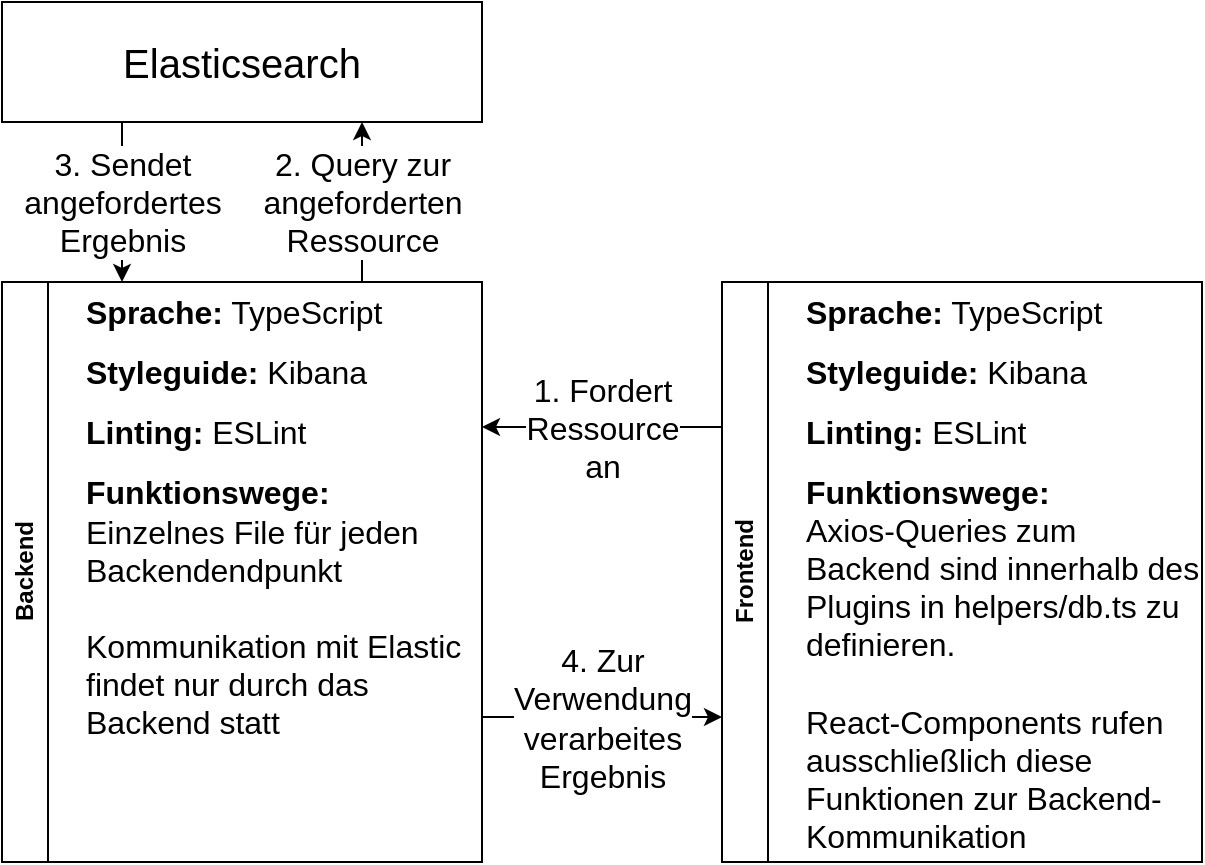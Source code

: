 <mxfile version="21.6.5" type="github">
  <diagram name="Page-1" id="8TpMrxmVrKdtjtD65pUd">
    <mxGraphModel dx="694" dy="398" grid="1" gridSize="10" guides="1" tooltips="1" connect="1" arrows="1" fold="1" page="1" pageScale="1" pageWidth="850" pageHeight="1100" math="0" shadow="0">
      <root>
        <mxCell id="0" />
        <mxCell id="1" parent="0" />
        <mxCell id="V-0hZd99eE9aK3IdpRoF-2" value="&lt;font style=&quot;font-size: 16px;&quot;&gt;4. Zur&lt;br&gt;Verwendung&lt;br&gt;verarbeites&lt;br&gt;Ergebnis&lt;/font&gt;" style="edgeStyle=orthogonalEdgeStyle;rounded=0;orthogonalLoop=1;jettySize=auto;html=1;exitX=1;exitY=0.75;exitDx=0;exitDy=0;entryX=0;entryY=0.75;entryDx=0;entryDy=0;" edge="1" parent="1" source="6OpxpzhAMulBsvDvHJnK-1" target="6OpxpzhAMulBsvDvHJnK-3">
          <mxGeometry relative="1" as="geometry" />
        </mxCell>
        <mxCell id="6OpxpzhAMulBsvDvHJnK-1" value="&lt;div&gt;Backend&lt;/div&gt;" style="swimlane;horizontal=0;whiteSpace=wrap;html=1;" parent="1" vertex="1">
          <mxGeometry x="200" y="160" width="240" height="290" as="geometry">
            <mxRectangle x="240" y="160" width="40" height="80" as="alternateBounds" />
          </mxGeometry>
        </mxCell>
        <mxCell id="6OpxpzhAMulBsvDvHJnK-11" value="&lt;font style=&quot;font-size: 16px;&quot;&gt;&lt;b&gt;Styleguide:&lt;/b&gt; Kibana&lt;/font&gt;" style="text;html=1;strokeColor=none;fillColor=none;align=left;verticalAlign=middle;whiteSpace=wrap;rounded=0;" parent="6OpxpzhAMulBsvDvHJnK-1" vertex="1">
          <mxGeometry x="40" y="30" width="160" height="30" as="geometry" />
        </mxCell>
        <mxCell id="6OpxpzhAMulBsvDvHJnK-12" value="&lt;font style=&quot;font-size: 16px;&quot;&gt;&lt;b&gt;Linting:&lt;/b&gt; ESLint&lt;/font&gt;" style="text;html=1;strokeColor=none;fillColor=none;align=left;verticalAlign=middle;whiteSpace=wrap;rounded=0;" parent="6OpxpzhAMulBsvDvHJnK-1" vertex="1">
          <mxGeometry x="40" y="60" width="160" height="30" as="geometry" />
        </mxCell>
        <mxCell id="6OpxpzhAMulBsvDvHJnK-10" value="&lt;div style=&quot;font-size: 16px;&quot; align=&quot;left&quot;&gt;&lt;b&gt;Sprache:&lt;/b&gt; TypeScript&lt;/div&gt;" style="text;html=1;strokeColor=none;fillColor=none;align=left;verticalAlign=middle;whiteSpace=wrap;rounded=0;" parent="6OpxpzhAMulBsvDvHJnK-1" vertex="1">
          <mxGeometry x="40" width="160" height="30" as="geometry" />
        </mxCell>
        <mxCell id="6OpxpzhAMulBsvDvHJnK-15" value="&lt;font style=&quot;font-size: 16px;&quot;&gt;&lt;b&gt;Funktionswege:&lt;/b&gt;&lt;br&gt;Einzelnes File für jeden Backendendpunkt&lt;br&gt;&lt;/font&gt;&lt;div style=&quot;font-size: 16px;&quot;&gt;&lt;font style=&quot;font-size: 16px;&quot;&gt;&lt;br&gt;&lt;/font&gt;&lt;/div&gt;&lt;div style=&quot;font-size: 16px;&quot;&gt;&lt;font style=&quot;font-size: 16px;&quot;&gt;Kommunikation mit Elastic findet nur durch das Backend statt&lt;font style=&quot;font-size: 16px;&quot;&gt;&lt;br&gt;&lt;/font&gt;&lt;/font&gt;&lt;/div&gt;" style="text;html=1;strokeColor=none;fillColor=none;align=left;verticalAlign=middle;whiteSpace=wrap;rounded=0;" parent="6OpxpzhAMulBsvDvHJnK-1" vertex="1">
          <mxGeometry x="40" y="93" width="200" height="140" as="geometry" />
        </mxCell>
        <mxCell id="6OpxpzhAMulBsvDvHJnK-17" value="&lt;font style=&quot;font-size: 16px;&quot;&gt;1. Fordert&lt;br&gt;Ressource&lt;br&gt;an&lt;/font&gt;" style="edgeStyle=orthogonalEdgeStyle;rounded=0;orthogonalLoop=1;jettySize=auto;html=1;exitX=0;exitY=0.25;exitDx=0;exitDy=0;entryX=1;entryY=0.25;entryDx=0;entryDy=0;" parent="1" source="6OpxpzhAMulBsvDvHJnK-3" target="6OpxpzhAMulBsvDvHJnK-1" edge="1">
          <mxGeometry relative="1" as="geometry">
            <mxPoint as="offset" />
            <mxPoint x="560" y="230" as="sourcePoint" />
            <mxPoint x="440" y="230" as="targetPoint" />
          </mxGeometry>
        </mxCell>
        <mxCell id="6OpxpzhAMulBsvDvHJnK-3" value="Frontend" style="swimlane;horizontal=0;whiteSpace=wrap;html=1;" parent="1" vertex="1">
          <mxGeometry x="560" y="160" width="240" height="290" as="geometry" />
        </mxCell>
        <mxCell id="6OpxpzhAMulBsvDvHJnK-7" value="&lt;font style=&quot;font-size: 16px;&quot;&gt;&lt;b&gt;Funktionswege:&lt;/b&gt;&lt;br&gt;Axios-Queries zum Backend sind innerhalb des Plugins in helpers/db.ts zu definieren.&lt;br&gt;&lt;br&gt;React-Components rufen ausschließlich diese Funktionen zur Backend-Kommunikation&lt;/font&gt;" style="text;html=1;strokeColor=none;fillColor=none;align=left;verticalAlign=middle;whiteSpace=wrap;rounded=0;" parent="6OpxpzhAMulBsvDvHJnK-3" vertex="1">
          <mxGeometry x="40" y="96" width="200" height="190" as="geometry" />
        </mxCell>
        <mxCell id="6OpxpzhAMulBsvDvHJnK-6" value="&lt;div style=&quot;font-size: 16px;&quot; align=&quot;left&quot;&gt;&lt;font style=&quot;font-size: 16px;&quot;&gt;&lt;b&gt;Sprache:&lt;/b&gt; TypeScript&lt;/font&gt;&lt;/div&gt;" style="text;html=1;strokeColor=none;fillColor=none;align=left;verticalAlign=middle;whiteSpace=wrap;rounded=0;" parent="6OpxpzhAMulBsvDvHJnK-3" vertex="1">
          <mxGeometry x="40" width="160" height="30" as="geometry" />
        </mxCell>
        <mxCell id="6OpxpzhAMulBsvDvHJnK-8" value="&lt;font style=&quot;font-size: 16px;&quot;&gt;&lt;b&gt;Styleguide:&lt;/b&gt; Kibana&lt;/font&gt;" style="text;html=1;strokeColor=none;fillColor=none;align=left;verticalAlign=middle;whiteSpace=wrap;rounded=0;" parent="6OpxpzhAMulBsvDvHJnK-3" vertex="1">
          <mxGeometry x="40" y="30" width="160" height="30" as="geometry" />
        </mxCell>
        <mxCell id="6OpxpzhAMulBsvDvHJnK-9" value="&lt;font style=&quot;font-size: 16px;&quot;&gt;&lt;b&gt;Linting:&lt;/b&gt; ESLint&lt;/font&gt;" style="text;html=1;strokeColor=none;fillColor=none;align=left;verticalAlign=middle;whiteSpace=wrap;rounded=0;" parent="6OpxpzhAMulBsvDvHJnK-3" vertex="1">
          <mxGeometry x="40" y="60" width="160" height="30" as="geometry" />
        </mxCell>
        <mxCell id="6OpxpzhAMulBsvDvHJnK-5" value="&lt;font style=&quot;font-size: 20px;&quot;&gt;Elasticsearch&lt;/font&gt;" style="rounded=0;whiteSpace=wrap;html=1;" parent="1" vertex="1">
          <mxGeometry x="200" y="20" width="240" height="60" as="geometry" />
        </mxCell>
        <mxCell id="6OpxpzhAMulBsvDvHJnK-20" value="" style="endArrow=classic;html=1;rounded=0;entryX=0.25;entryY=1;entryDx=0;entryDy=0;exitX=0.25;exitY=0;exitDx=0;exitDy=0;" parent="1" edge="1">
          <mxGeometry width="50" height="50" relative="1" as="geometry">
            <mxPoint x="380" y="160" as="sourcePoint" />
            <mxPoint x="380" y="80" as="targetPoint" />
          </mxGeometry>
        </mxCell>
        <mxCell id="6OpxpzhAMulBsvDvHJnK-21" value="&lt;font style=&quot;font-size: 16px;&quot;&gt;2. Query zur&lt;br&gt;angeforderten&lt;br&gt;Ressource&lt;/font&gt;" style="edgeLabel;html=1;align=center;verticalAlign=middle;resizable=0;points=[];" parent="6OpxpzhAMulBsvDvHJnK-20" vertex="1" connectable="0">
          <mxGeometry x="-0.296" relative="1" as="geometry">
            <mxPoint y="-12" as="offset" />
          </mxGeometry>
        </mxCell>
        <mxCell id="6OpxpzhAMulBsvDvHJnK-23" value="&lt;font style=&quot;font-size: 16px;&quot;&gt;3. Sendet&lt;br&gt;angefordertes&lt;br&gt;Ergebnis&lt;/font&gt;" style="endArrow=classic;html=1;rounded=0;exitX=0.75;exitY=1;exitDx=0;exitDy=0;entryX=0.75;entryY=0;entryDx=0;entryDy=0;" parent="1" edge="1">
          <mxGeometry width="50" height="50" relative="1" as="geometry">
            <mxPoint x="260" y="80" as="sourcePoint" />
            <mxPoint x="260" y="160" as="targetPoint" />
            <mxPoint as="offset" />
          </mxGeometry>
        </mxCell>
      </root>
    </mxGraphModel>
  </diagram>
</mxfile>
